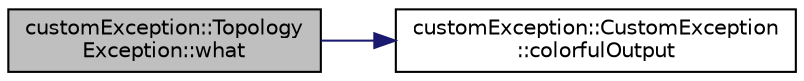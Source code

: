 digraph "customException::TopologyException::what"
{
 // LATEX_PDF_SIZE
  edge [fontname="Helvetica",fontsize="10",labelfontname="Helvetica",labelfontsize="10"];
  node [fontname="Helvetica",fontsize="10",shape=record];
  rankdir="LR";
  Node1 [label="customException::Topology\lException::what",height=0.2,width=0.4,color="black", fillcolor="grey75", style="filled", fontcolor="black",tooltip="Construct a new Custom Exception:: Custom Exception object."];
  Node1 -> Node2 [color="midnightblue",fontsize="10",style="solid",fontname="Helvetica"];
  Node2 [label="customException::CustomException\l::colorfulOutput",height=0.2,width=0.4,color="black", fillcolor="white", style="filled",URL="$classcustomException_1_1CustomException.html#a62f6656d4e73b02064bc3fd4e60a7f28",tooltip="Prints the exception type in color."];
}

